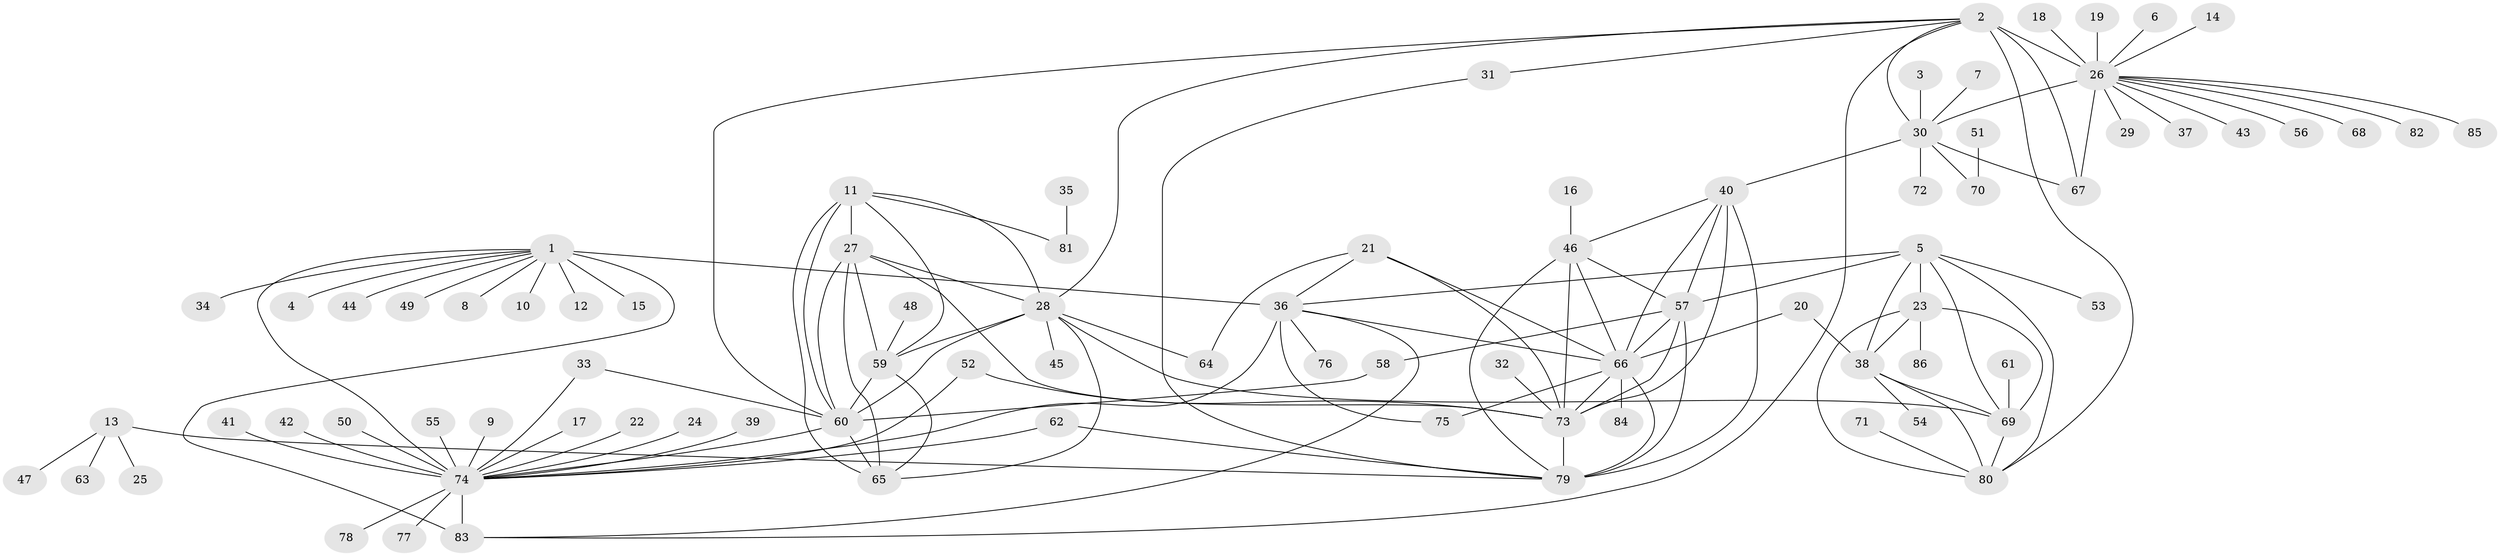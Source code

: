 // original degree distribution, {6: 0.014084507042253521, 13: 0.007042253521126761, 12: 0.028169014084507043, 11: 0.02112676056338028, 7: 0.028169014084507043, 22: 0.007042253521126761, 10: 0.02112676056338028, 8: 0.07746478873239436, 9: 0.04225352112676056, 2: 0.14084507042253522, 1: 0.5845070422535211, 5: 0.007042253521126761, 4: 0.007042253521126761, 3: 0.014084507042253521}
// Generated by graph-tools (version 1.1) at 2025/37/03/04/25 23:37:47]
// undirected, 86 vertices, 134 edges
graph export_dot {
  node [color=gray90,style=filled];
  1;
  2;
  3;
  4;
  5;
  6;
  7;
  8;
  9;
  10;
  11;
  12;
  13;
  14;
  15;
  16;
  17;
  18;
  19;
  20;
  21;
  22;
  23;
  24;
  25;
  26;
  27;
  28;
  29;
  30;
  31;
  32;
  33;
  34;
  35;
  36;
  37;
  38;
  39;
  40;
  41;
  42;
  43;
  44;
  45;
  46;
  47;
  48;
  49;
  50;
  51;
  52;
  53;
  54;
  55;
  56;
  57;
  58;
  59;
  60;
  61;
  62;
  63;
  64;
  65;
  66;
  67;
  68;
  69;
  70;
  71;
  72;
  73;
  74;
  75;
  76;
  77;
  78;
  79;
  80;
  81;
  82;
  83;
  84;
  85;
  86;
  1 -- 4 [weight=1.0];
  1 -- 8 [weight=1.0];
  1 -- 10 [weight=1.0];
  1 -- 12 [weight=1.0];
  1 -- 15 [weight=1.0];
  1 -- 34 [weight=1.0];
  1 -- 36 [weight=4.0];
  1 -- 44 [weight=1.0];
  1 -- 49 [weight=1.0];
  1 -- 74 [weight=4.0];
  1 -- 83 [weight=4.0];
  2 -- 26 [weight=2.0];
  2 -- 28 [weight=1.0];
  2 -- 30 [weight=1.0];
  2 -- 31 [weight=1.0];
  2 -- 60 [weight=1.0];
  2 -- 67 [weight=3.0];
  2 -- 80 [weight=1.0];
  2 -- 83 [weight=1.0];
  3 -- 30 [weight=1.0];
  5 -- 23 [weight=2.0];
  5 -- 36 [weight=1.0];
  5 -- 38 [weight=4.0];
  5 -- 53 [weight=1.0];
  5 -- 57 [weight=1.0];
  5 -- 69 [weight=2.0];
  5 -- 80 [weight=2.0];
  6 -- 26 [weight=1.0];
  7 -- 30 [weight=1.0];
  9 -- 74 [weight=1.0];
  11 -- 27 [weight=1.0];
  11 -- 28 [weight=1.0];
  11 -- 59 [weight=1.0];
  11 -- 60 [weight=2.0];
  11 -- 65 [weight=1.0];
  11 -- 81 [weight=1.0];
  13 -- 25 [weight=1.0];
  13 -- 47 [weight=1.0];
  13 -- 63 [weight=1.0];
  13 -- 79 [weight=1.0];
  14 -- 26 [weight=1.0];
  16 -- 46 [weight=1.0];
  17 -- 74 [weight=1.0];
  18 -- 26 [weight=1.0];
  19 -- 26 [weight=1.0];
  20 -- 38 [weight=1.0];
  20 -- 66 [weight=1.0];
  21 -- 36 [weight=1.0];
  21 -- 64 [weight=1.0];
  21 -- 66 [weight=1.0];
  21 -- 73 [weight=1.0];
  22 -- 74 [weight=1.0];
  23 -- 38 [weight=2.0];
  23 -- 69 [weight=1.0];
  23 -- 80 [weight=1.0];
  23 -- 86 [weight=1.0];
  24 -- 74 [weight=1.0];
  26 -- 29 [weight=1.0];
  26 -- 30 [weight=2.0];
  26 -- 37 [weight=1.0];
  26 -- 43 [weight=1.0];
  26 -- 56 [weight=1.0];
  26 -- 67 [weight=6.0];
  26 -- 68 [weight=1.0];
  26 -- 82 [weight=1.0];
  26 -- 85 [weight=1.0];
  27 -- 28 [weight=1.0];
  27 -- 59 [weight=1.0];
  27 -- 60 [weight=2.0];
  27 -- 65 [weight=1.0];
  27 -- 73 [weight=1.0];
  28 -- 45 [weight=1.0];
  28 -- 59 [weight=1.0];
  28 -- 60 [weight=2.0];
  28 -- 64 [weight=1.0];
  28 -- 65 [weight=1.0];
  28 -- 69 [weight=1.0];
  30 -- 40 [weight=1.0];
  30 -- 67 [weight=3.0];
  30 -- 70 [weight=1.0];
  30 -- 72 [weight=1.0];
  31 -- 79 [weight=1.0];
  32 -- 73 [weight=1.0];
  33 -- 60 [weight=1.0];
  33 -- 74 [weight=1.0];
  35 -- 81 [weight=1.0];
  36 -- 66 [weight=1.0];
  36 -- 74 [weight=1.0];
  36 -- 75 [weight=1.0];
  36 -- 76 [weight=1.0];
  36 -- 83 [weight=1.0];
  38 -- 54 [weight=1.0];
  38 -- 69 [weight=2.0];
  38 -- 80 [weight=2.0];
  39 -- 74 [weight=1.0];
  40 -- 46 [weight=1.0];
  40 -- 57 [weight=1.0];
  40 -- 66 [weight=1.0];
  40 -- 73 [weight=2.0];
  40 -- 79 [weight=1.0];
  41 -- 74 [weight=1.0];
  42 -- 74 [weight=1.0];
  46 -- 57 [weight=1.0];
  46 -- 66 [weight=1.0];
  46 -- 73 [weight=2.0];
  46 -- 79 [weight=1.0];
  48 -- 59 [weight=1.0];
  50 -- 74 [weight=1.0];
  51 -- 70 [weight=1.0];
  52 -- 73 [weight=1.0];
  52 -- 74 [weight=1.0];
  55 -- 74 [weight=1.0];
  57 -- 58 [weight=1.0];
  57 -- 66 [weight=1.0];
  57 -- 73 [weight=2.0];
  57 -- 79 [weight=1.0];
  58 -- 60 [weight=1.0];
  59 -- 60 [weight=2.0];
  59 -- 65 [weight=1.0];
  60 -- 65 [weight=2.0];
  60 -- 74 [weight=1.0];
  61 -- 69 [weight=1.0];
  62 -- 74 [weight=1.0];
  62 -- 79 [weight=1.0];
  66 -- 73 [weight=2.0];
  66 -- 75 [weight=1.0];
  66 -- 79 [weight=1.0];
  66 -- 84 [weight=1.0];
  69 -- 80 [weight=1.0];
  71 -- 80 [weight=1.0];
  73 -- 79 [weight=2.0];
  74 -- 77 [weight=1.0];
  74 -- 78 [weight=1.0];
  74 -- 83 [weight=1.0];
}
